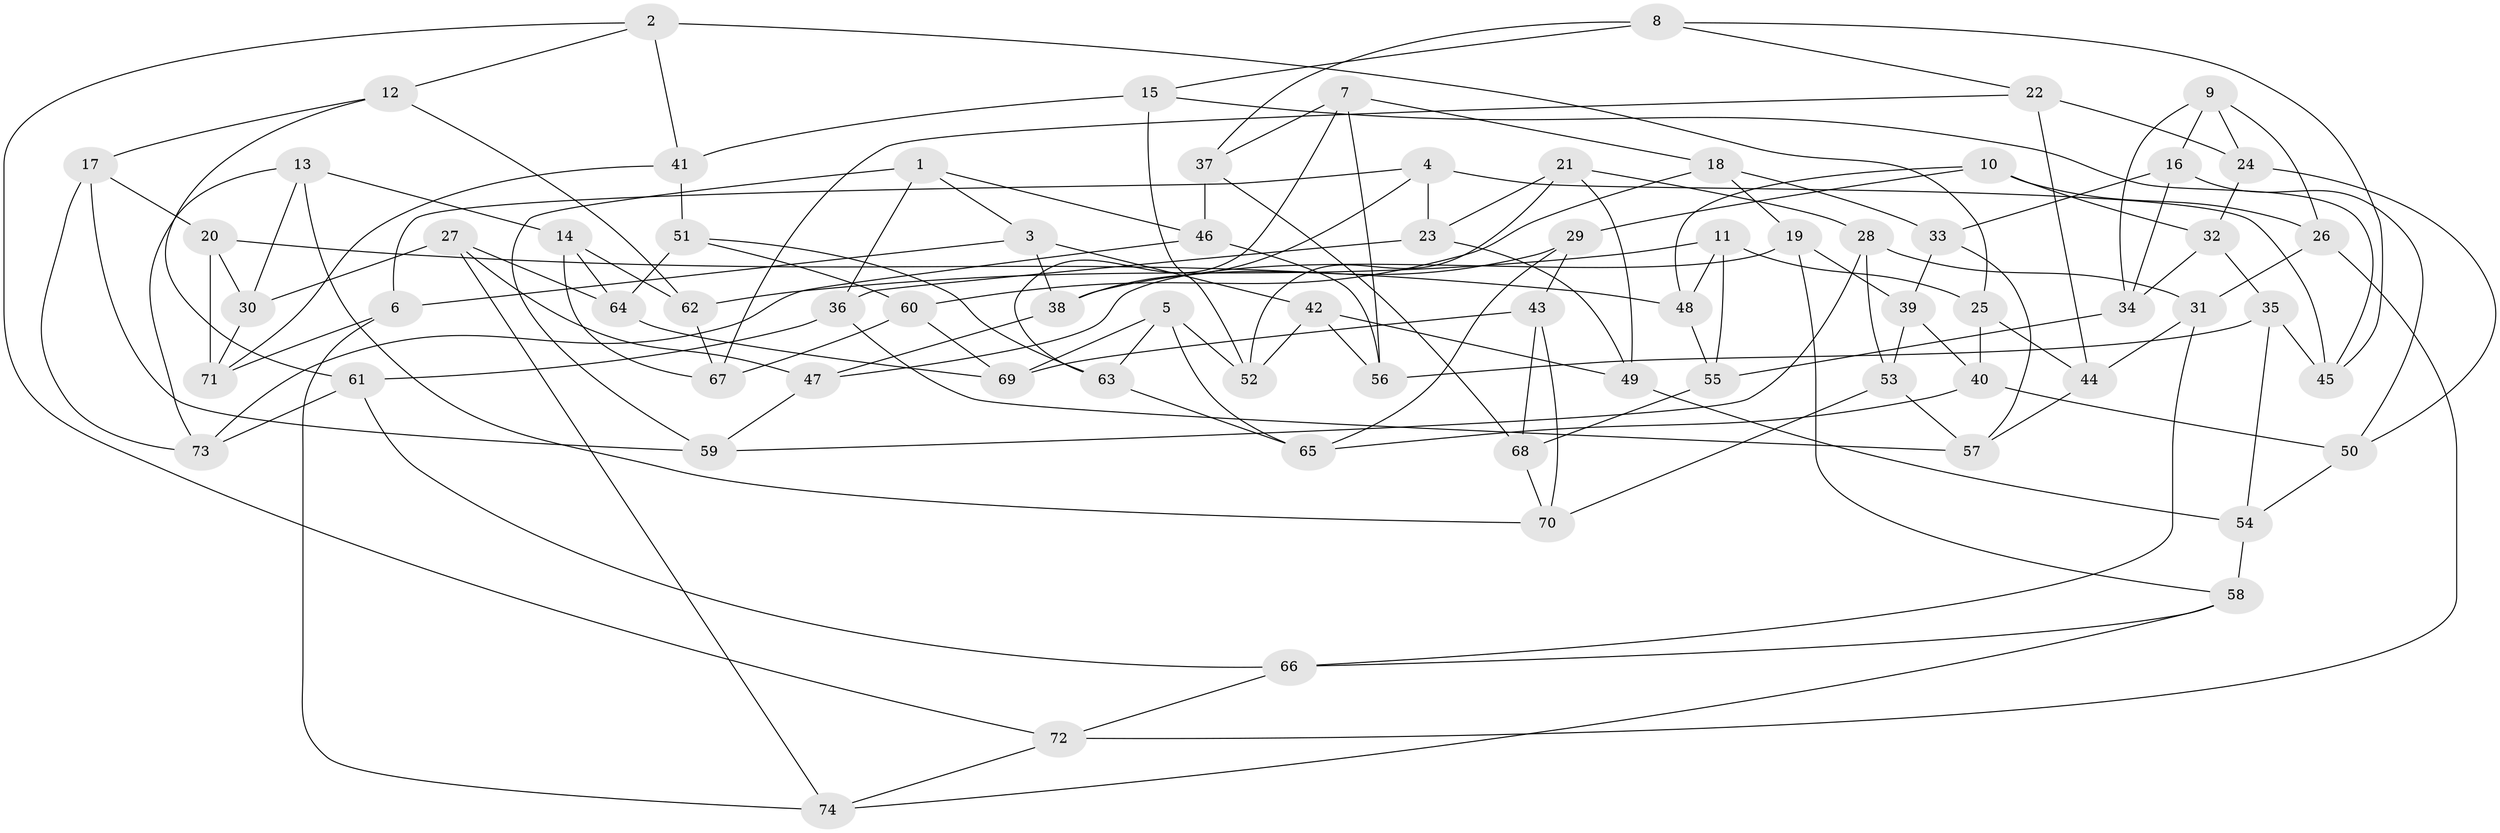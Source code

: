 // Generated by graph-tools (version 1.1) at 2025/11/02/27/25 16:11:43]
// undirected, 74 vertices, 148 edges
graph export_dot {
graph [start="1"]
  node [color=gray90,style=filled];
  1;
  2;
  3;
  4;
  5;
  6;
  7;
  8;
  9;
  10;
  11;
  12;
  13;
  14;
  15;
  16;
  17;
  18;
  19;
  20;
  21;
  22;
  23;
  24;
  25;
  26;
  27;
  28;
  29;
  30;
  31;
  32;
  33;
  34;
  35;
  36;
  37;
  38;
  39;
  40;
  41;
  42;
  43;
  44;
  45;
  46;
  47;
  48;
  49;
  50;
  51;
  52;
  53;
  54;
  55;
  56;
  57;
  58;
  59;
  60;
  61;
  62;
  63;
  64;
  65;
  66;
  67;
  68;
  69;
  70;
  71;
  72;
  73;
  74;
  1 -- 46;
  1 -- 59;
  1 -- 3;
  1 -- 36;
  2 -- 41;
  2 -- 25;
  2 -- 72;
  2 -- 12;
  3 -- 6;
  3 -- 38;
  3 -- 42;
  4 -- 6;
  4 -- 45;
  4 -- 38;
  4 -- 23;
  5 -- 65;
  5 -- 52;
  5 -- 63;
  5 -- 69;
  6 -- 74;
  6 -- 71;
  7 -- 56;
  7 -- 37;
  7 -- 18;
  7 -- 63;
  8 -- 37;
  8 -- 45;
  8 -- 22;
  8 -- 15;
  9 -- 24;
  9 -- 26;
  9 -- 34;
  9 -- 16;
  10 -- 26;
  10 -- 29;
  10 -- 48;
  10 -- 32;
  11 -- 25;
  11 -- 48;
  11 -- 55;
  11 -- 62;
  12 -- 62;
  12 -- 17;
  12 -- 61;
  13 -- 70;
  13 -- 73;
  13 -- 14;
  13 -- 30;
  14 -- 64;
  14 -- 62;
  14 -- 67;
  15 -- 41;
  15 -- 52;
  15 -- 45;
  16 -- 34;
  16 -- 33;
  16 -- 50;
  17 -- 73;
  17 -- 20;
  17 -- 59;
  18 -- 60;
  18 -- 19;
  18 -- 33;
  19 -- 39;
  19 -- 47;
  19 -- 58;
  20 -- 30;
  20 -- 48;
  20 -- 71;
  21 -- 28;
  21 -- 49;
  21 -- 52;
  21 -- 23;
  22 -- 44;
  22 -- 24;
  22 -- 67;
  23 -- 49;
  23 -- 36;
  24 -- 32;
  24 -- 50;
  25 -- 40;
  25 -- 44;
  26 -- 72;
  26 -- 31;
  27 -- 74;
  27 -- 47;
  27 -- 30;
  27 -- 64;
  28 -- 31;
  28 -- 59;
  28 -- 53;
  29 -- 43;
  29 -- 65;
  29 -- 38;
  30 -- 71;
  31 -- 66;
  31 -- 44;
  32 -- 35;
  32 -- 34;
  33 -- 57;
  33 -- 39;
  34 -- 55;
  35 -- 45;
  35 -- 56;
  35 -- 54;
  36 -- 57;
  36 -- 61;
  37 -- 68;
  37 -- 46;
  38 -- 47;
  39 -- 40;
  39 -- 53;
  40 -- 65;
  40 -- 50;
  41 -- 71;
  41 -- 51;
  42 -- 52;
  42 -- 49;
  42 -- 56;
  43 -- 69;
  43 -- 70;
  43 -- 68;
  44 -- 57;
  46 -- 56;
  46 -- 73;
  47 -- 59;
  48 -- 55;
  49 -- 54;
  50 -- 54;
  51 -- 63;
  51 -- 60;
  51 -- 64;
  53 -- 70;
  53 -- 57;
  54 -- 58;
  55 -- 68;
  58 -- 74;
  58 -- 66;
  60 -- 69;
  60 -- 67;
  61 -- 66;
  61 -- 73;
  62 -- 67;
  63 -- 65;
  64 -- 69;
  66 -- 72;
  68 -- 70;
  72 -- 74;
}
